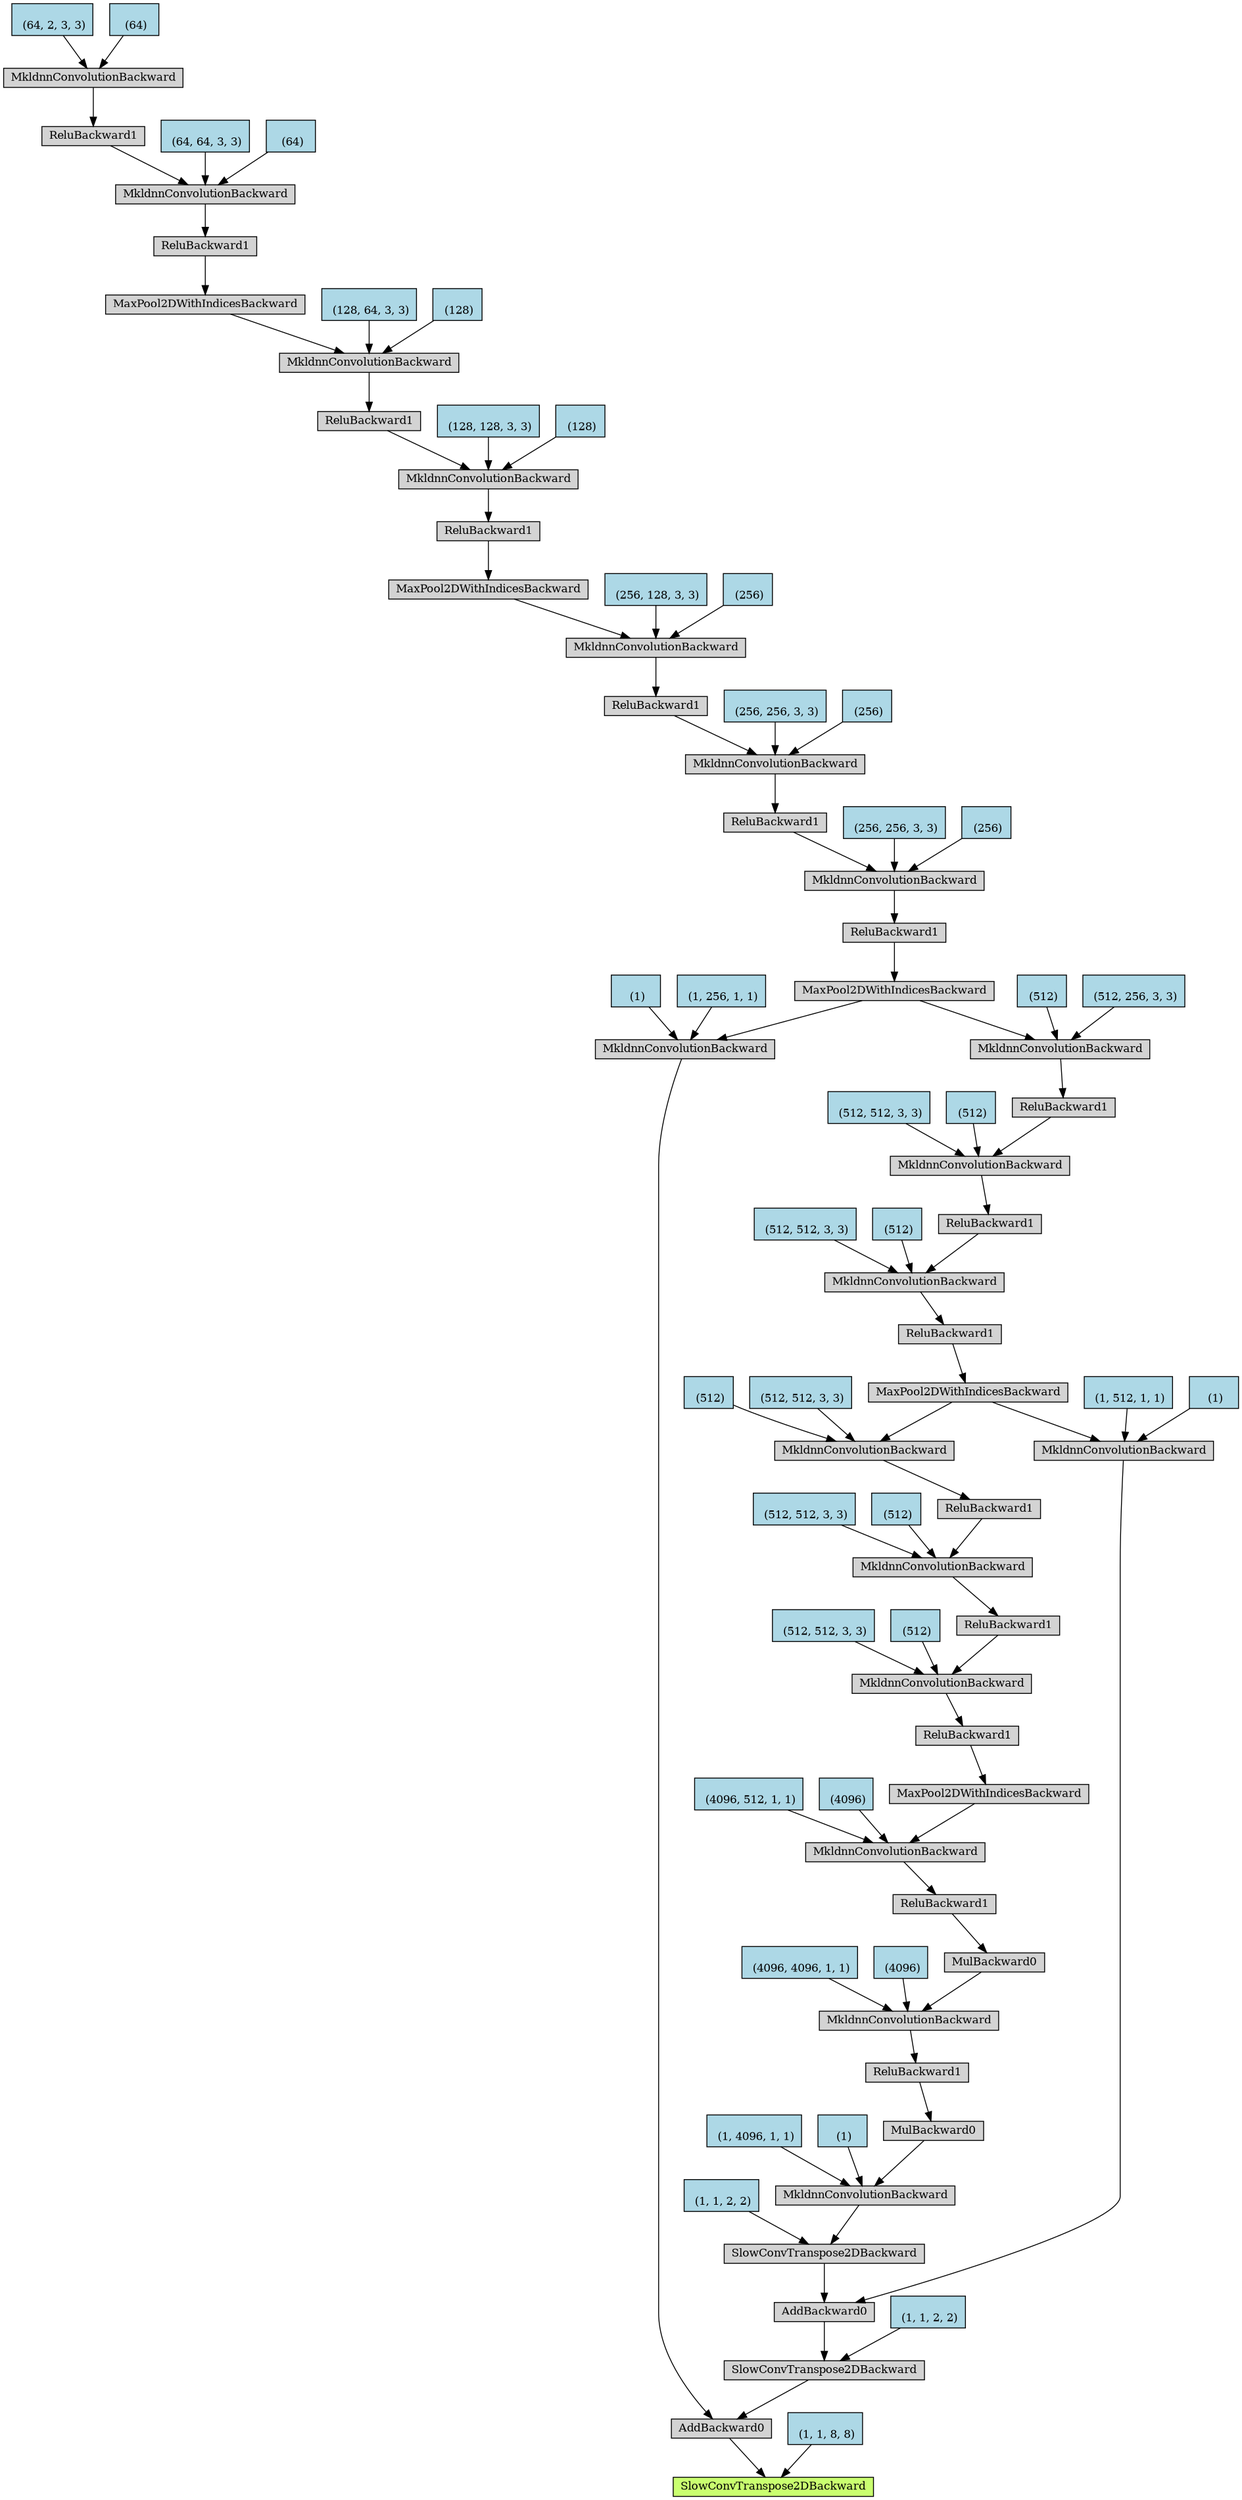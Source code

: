 digraph {
	graph [size="25.349999999999998,25.349999999999998"]
	node [align=left fontsize=12 height=0.2 ranksep=0.1 shape=box style=filled]
	140311999297936 [label=SlowConvTranspose2DBackward fillcolor=darkolivegreen1]
	140311999298000 -> 140311999297936
	140311999298000 [label=AddBackward0]
	140311999298192 -> 140311999298000
	140311999298192 [label=SlowConvTranspose2DBackward]
	140311999298384 -> 140311999298192
	140311999298384 [label=AddBackward0]
	140311999298640 -> 140311999298384
	140311999298640 [label=SlowConvTranspose2DBackward]
	140311999298832 -> 140311999298640
	140311999298832 [label=MkldnnConvolutionBackward]
	140311999298960 -> 140311999298832
	140311999298960 [label=MulBackward0]
	140311999299216 -> 140311999298960
	140311999299216 [label=ReluBackward1]
	140311999299344 -> 140311999299216
	140311999299344 [label=MkldnnConvolutionBackward]
	140311999299472 -> 140311999299344
	140311999299472 [label=MulBackward0]
	140311999365328 -> 140311999299472
	140311999365328 [label=ReluBackward1]
	140311999365456 -> 140311999365328
	140311999365456 [label=MkldnnConvolutionBackward]
	140311999365584 -> 140311999365456
	140311999365584 [label=MaxPool2DWithIndicesBackward]
	140311999365840 -> 140311999365584
	140311999365840 [label=ReluBackward1]
	140311999365968 -> 140311999365840
	140311999365968 [label=MkldnnConvolutionBackward]
	140311999366096 -> 140311999365968
	140311999366096 [label=ReluBackward1]
	140311999366352 -> 140311999366096
	140311999366352 [label=MkldnnConvolutionBackward]
	140311999366480 -> 140311999366352
	140311999366480 [label=ReluBackward1]
	140311999366736 -> 140311999366480
	140311999366736 [label=MkldnnConvolutionBackward]
	140311999366864 -> 140311999366736
	140311999366864 [label=MaxPool2DWithIndicesBackward]
	140311999367120 -> 140311999366864
	140311999367120 [label=ReluBackward1]
	140311999367312 -> 140311999367120
	140311999367312 [label=MkldnnConvolutionBackward]
	140311999367504 -> 140311999367312
	140311999367504 [label=ReluBackward1]
	140311999367760 -> 140311999367504
	140311999367760 [label=MkldnnConvolutionBackward]
	140311999367952 -> 140311999367760
	140311999367952 [label=ReluBackward1]
	140311999368208 -> 140311999367952
	140311999368208 [label=MkldnnConvolutionBackward]
	140311999368400 -> 140311999368208
	140311999368400 [label=MaxPool2DWithIndicesBackward]
	140311999368656 -> 140311999368400
	140311999368656 [label=ReluBackward1]
	140311999368848 -> 140311999368656
	140311999368848 [label=MkldnnConvolutionBackward]
	140311999369040 -> 140311999368848
	140311999369040 [label=ReluBackward1]
	140311999377552 -> 140311999369040
	140311999377552 [label=MkldnnConvolutionBackward]
	140311999377744 -> 140311999377552
	140311999377744 [label=ReluBackward1]
	140311999378000 -> 140311999377744
	140311999378000 [label=MkldnnConvolutionBackward]
	140311999378192 -> 140311999378000
	140311999378192 [label=MaxPool2DWithIndicesBackward]
	140311999378448 -> 140311999378192
	140311999378448 [label=ReluBackward1]
	140311999378640 -> 140311999378448
	140311999378640 [label=MkldnnConvolutionBackward]
	140311999378832 -> 140311999378640
	140311999378832 [label=ReluBackward1]
	140311999379088 -> 140311999378832
	140311999379088 [label=MkldnnConvolutionBackward]
	140311999379280 -> 140311999379088
	140311999379280 [label=MaxPool2DWithIndicesBackward]
	140311999379536 -> 140311999379280
	140311999379536 [label=ReluBackward1]
	140311999379728 -> 140311999379536
	140311999379728 [label=MkldnnConvolutionBackward]
	140311999379920 -> 140311999379728
	140311999379920 [label=ReluBackward1]
	140311999380176 -> 140311999379920
	140311999380176 [label=MkldnnConvolutionBackward]
	140311999380368 -> 140311999380176
	140311999380368 [label="
 (64, 2, 3, 3)" fillcolor=lightblue]
	140311999380432 -> 140311999380176
	140311999380432 [label="
 (64)" fillcolor=lightblue]
	140311999379984 -> 140311999379728
	140311999379984 [label="
 (64, 64, 3, 3)" fillcolor=lightblue]
	140311999380048 -> 140311999379728
	140311999380048 [label="
 (64)" fillcolor=lightblue]
	140311999379344 -> 140311999379088
	140311999379344 [label="
 (128, 64, 3, 3)" fillcolor=lightblue]
	140311999379408 -> 140311999379088
	140311999379408 [label="
 (128)" fillcolor=lightblue]
	140311999378896 -> 140311999378640
	140311999378896 [label="
 (128, 128, 3, 3)" fillcolor=lightblue]
	140311999378960 -> 140311999378640
	140311999378960 [label="
 (128)" fillcolor=lightblue]
	140311999378256 -> 140311999378000
	140311999378256 [label="
 (256, 128, 3, 3)" fillcolor=lightblue]
	140311999378320 -> 140311999378000
	140311999378320 [label="
 (256)" fillcolor=lightblue]
	140311999377808 -> 140311999377552
	140311999377808 [label="
 (256, 256, 3, 3)" fillcolor=lightblue]
	140311999377872 -> 140311999377552
	140311999377872 [label="
 (256)" fillcolor=lightblue]
	140311999369104 -> 140311999368848
	140311999369104 [label="
 (256, 256, 3, 3)" fillcolor=lightblue]
	140311999369168 -> 140311999368848
	140311999369168 [label="
 (256)" fillcolor=lightblue]
	140311999368464 -> 140311999368208
	140311999368464 [label="
 (512, 256, 3, 3)" fillcolor=lightblue]
	140311999368528 -> 140311999368208
	140311999368528 [label="
 (512)" fillcolor=lightblue]
	140311999368016 -> 140311999367760
	140311999368016 [label="
 (512, 512, 3, 3)" fillcolor=lightblue]
	140311999368080 -> 140311999367760
	140311999368080 [label="
 (512)" fillcolor=lightblue]
	140311999367568 -> 140311999367312
	140311999367568 [label="
 (512, 512, 3, 3)" fillcolor=lightblue]
	140311999367632 -> 140311999367312
	140311999367632 [label="
 (512)" fillcolor=lightblue]
	140311999366928 -> 140311999366736
	140311999366928 [label="
 (512, 512, 3, 3)" fillcolor=lightblue]
	140311999366992 -> 140311999366736
	140311999366992 [label="
 (512)" fillcolor=lightblue]
	140311999366544 -> 140311999366352
	140311999366544 [label="
 (512, 512, 3, 3)" fillcolor=lightblue]
	140311999366608 -> 140311999366352
	140311999366608 [label="
 (512)" fillcolor=lightblue]
	140311999366160 -> 140311999365968
	140311999366160 [label="
 (512, 512, 3, 3)" fillcolor=lightblue]
	140311999366224 -> 140311999365968
	140311999366224 [label="
 (512)" fillcolor=lightblue]
	140311999365648 -> 140311999365456
	140311999365648 [label="
 (4096, 512, 1, 1)" fillcolor=lightblue]
	140311999365712 -> 140311999365456
	140311999365712 [label="
 (4096)" fillcolor=lightblue]
	140311999299536 -> 140311999299344
	140311999299536 [label="
 (4096, 4096, 1, 1)" fillcolor=lightblue]
	140311999365200 -> 140311999299344
	140311999365200 [label="
 (4096)" fillcolor=lightblue]
	140311999299024 -> 140311999298832
	140311999299024 [label="
 (1, 4096, 1, 1)" fillcolor=lightblue]
	140311999299088 -> 140311999298832
	140311999299088 [label="
 (1)" fillcolor=lightblue]
	140311999298448 -> 140311999298640
	140311999298448 [label="
 (1, 1, 2, 2)" fillcolor=lightblue]
	140311999298704 -> 140311999298384
	140311999298704 [label=MkldnnConvolutionBackward]
	140311999366864 -> 140311999298704
	140311999298896 -> 140311999298704
	140311999298896 [label="
 (1, 512, 1, 1)" fillcolor=lightblue]
	140311999299152 -> 140311999298704
	140311999299152 [label="
 (1)" fillcolor=lightblue]
	140311999298512 -> 140311999298192
	140311999298512 [label="
 (1, 1, 2, 2)" fillcolor=lightblue]
	140311999298256 -> 140311999298000
	140311999298256 [label=MkldnnConvolutionBackward]
	140311999368400 -> 140311999298256
	140311999298576 -> 140311999298256
	140311999298576 [label="
 (1, 256, 1, 1)" fillcolor=lightblue]
	140311999298768 -> 140311999298256
	140311999298768 [label="
 (1)" fillcolor=lightblue]
	140311999298064 -> 140311999297936
	140311999298064 [label="
 (1, 1, 8, 8)" fillcolor=lightblue]
}
